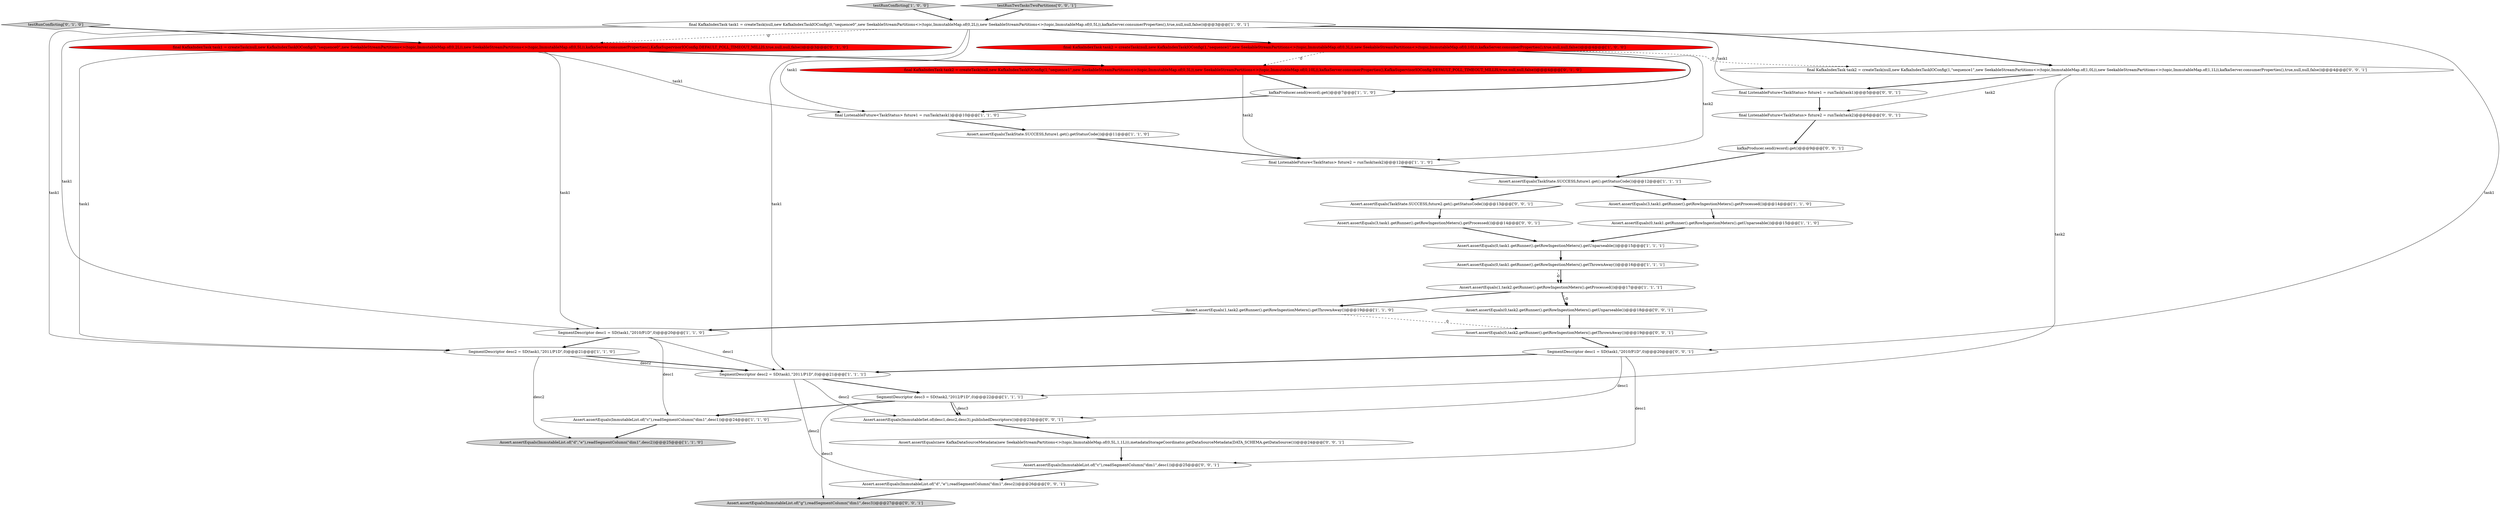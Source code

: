 digraph {
19 [style = filled, label = "final KafkaIndexTask task2 = createTask(null,new KafkaIndexTaskIOConfig(1,\"sequence1\",new SeekableStreamPartitions<>(topic,ImmutableMap.of(0,3L)),new SeekableStreamPartitions<>(topic,ImmutableMap.of(0,10L)),kafkaServer.consumerProperties(),true,null,null,false))@@@4@@@['1', '0', '0']", fillcolor = red, shape = ellipse image = "AAA1AAABBB1BBB"];
37 [style = filled, label = "Assert.assertEquals(ImmutableList.of(\"c\"),readSegmentColumn(\"dim1\",desc1))@@@25@@@['0', '0', '1']", fillcolor = white, shape = ellipse image = "AAA0AAABBB3BBB"];
0 [style = filled, label = "SegmentDescriptor desc1 = SD(task1,\"2010/P1D\",0)@@@20@@@['1', '1', '0']", fillcolor = white, shape = ellipse image = "AAA0AAABBB1BBB"];
28 [style = filled, label = "final KafkaIndexTask task2 = createTask(null,new KafkaIndexTaskIOConfig(1,\"sequence1\",new SeekableStreamPartitions<>(topic,ImmutableMap.of(1,0L)),new SeekableStreamPartitions<>(topic,ImmutableMap.of(1,1L)),kafkaServer.consumerProperties(),true,null,null,false))@@@4@@@['0', '0', '1']", fillcolor = white, shape = ellipse image = "AAA0AAABBB3BBB"];
16 [style = filled, label = "SegmentDescriptor desc2 = SD(task1,\"2011/P1D\",0)@@@21@@@['1', '1', '1']", fillcolor = white, shape = ellipse image = "AAA0AAABBB1BBB"];
34 [style = filled, label = "kafkaProducer.send(record).get()@@@9@@@['0', '0', '1']", fillcolor = white, shape = ellipse image = "AAA0AAABBB3BBB"];
32 [style = filled, label = "final ListenableFuture<TaskStatus> future1 = runTask(task1)@@@5@@@['0', '0', '1']", fillcolor = white, shape = ellipse image = "AAA0AAABBB3BBB"];
3 [style = filled, label = "SegmentDescriptor desc3 = SD(task2,\"2012/P1D\",0)@@@22@@@['1', '1', '1']", fillcolor = white, shape = ellipse image = "AAA0AAABBB1BBB"];
2 [style = filled, label = "Assert.assertEquals(0,task1.getRunner().getRowIngestionMeters().getUnparseable())@@@15@@@['1', '1', '0']", fillcolor = white, shape = ellipse image = "AAA0AAABBB1BBB"];
23 [style = filled, label = "Assert.assertEquals(ImmutableList.of(\"d\",\"e\"),readSegmentColumn(\"dim1\",desc2))@@@26@@@['0', '0', '1']", fillcolor = white, shape = ellipse image = "AAA0AAABBB3BBB"];
17 [style = filled, label = "final KafkaIndexTask task1 = createTask(null,new KafkaIndexTaskIOConfig(0,\"sequence0\",new SeekableStreamPartitions<>(topic,ImmutableMap.of(0,2L)),new SeekableStreamPartitions<>(topic,ImmutableMap.of(0,5L)),kafkaServer.consumerProperties(),true,null,null,false))@@@3@@@['1', '0', '1']", fillcolor = white, shape = ellipse image = "AAA0AAABBB1BBB"];
7 [style = filled, label = "Assert.assertEquals(3,task1.getRunner().getRowIngestionMeters().getProcessed())@@@14@@@['1', '1', '0']", fillcolor = white, shape = ellipse image = "AAA0AAABBB1BBB"];
9 [style = filled, label = "final ListenableFuture<TaskStatus> future1 = runTask(task1)@@@10@@@['1', '1', '0']", fillcolor = white, shape = ellipse image = "AAA0AAABBB1BBB"];
36 [style = filled, label = "SegmentDescriptor desc1 = SD(task1,\"2010/P1D\",0)@@@20@@@['0', '0', '1']", fillcolor = white, shape = ellipse image = "AAA0AAABBB3BBB"];
11 [style = filled, label = "testRunConflicting['1', '0', '0']", fillcolor = lightgray, shape = diamond image = "AAA0AAABBB1BBB"];
29 [style = filled, label = "Assert.assertEquals(TaskState.SUCCESS,future2.get().getStatusCode())@@@13@@@['0', '0', '1']", fillcolor = white, shape = ellipse image = "AAA0AAABBB3BBB"];
31 [style = filled, label = "Assert.assertEquals(new KafkaDataSourceMetadata(new SeekableStreamPartitions<>(topic,ImmutableMap.of(0,5L,1,1L))),metadataStorageCoordinator.getDataSourceMetadata(DATA_SCHEMA.getDataSource()))@@@24@@@['0', '0', '1']", fillcolor = white, shape = ellipse image = "AAA0AAABBB3BBB"];
21 [style = filled, label = "final KafkaIndexTask task1 = createTask(null,new KafkaIndexTaskIOConfig(0,\"sequence0\",new SeekableStreamPartitions<>(topic,ImmutableMap.of(0,2L)),new SeekableStreamPartitions<>(topic,ImmutableMap.of(0,5L)),kafkaServer.consumerProperties(),KafkaSupervisorIOConfig.DEFAULT_POLL_TIMEOUT_MILLIS,true,null,null,false))@@@3@@@['0', '1', '0']", fillcolor = red, shape = ellipse image = "AAA1AAABBB2BBB"];
10 [style = filled, label = "Assert.assertEquals(ImmutableList.of(\"c\"),readSegmentColumn(\"dim1\",desc1))@@@24@@@['1', '1', '0']", fillcolor = white, shape = ellipse image = "AAA0AAABBB1BBB"];
12 [style = filled, label = "Assert.assertEquals(1,task2.getRunner().getRowIngestionMeters().getThrownAway())@@@19@@@['1', '1', '0']", fillcolor = white, shape = ellipse image = "AAA0AAABBB1BBB"];
4 [style = filled, label = "Assert.assertEquals(0,task1.getRunner().getRowIngestionMeters().getUnparseable())@@@15@@@['1', '1', '1']", fillcolor = white, shape = ellipse image = "AAA0AAABBB1BBB"];
20 [style = filled, label = "final KafkaIndexTask task2 = createTask(null,new KafkaIndexTaskIOConfig(1,\"sequence1\",new SeekableStreamPartitions<>(topic,ImmutableMap.of(0,3L)),new SeekableStreamPartitions<>(topic,ImmutableMap.of(0,10L)),kafkaServer.consumerProperties(),KafkaSupervisorIOConfig.DEFAULT_POLL_TIMEOUT_MILLIS,true,null,null,false))@@@4@@@['0', '1', '0']", fillcolor = red, shape = ellipse image = "AAA1AAABBB2BBB"];
30 [style = filled, label = "Assert.assertEquals(ImmutableSet.of(desc1,desc2,desc3),publishedDescriptors())@@@23@@@['0', '0', '1']", fillcolor = white, shape = ellipse image = "AAA0AAABBB3BBB"];
6 [style = filled, label = "Assert.assertEquals(TaskState.SUCCESS,future1.get().getStatusCode())@@@12@@@['1', '1', '1']", fillcolor = white, shape = ellipse image = "AAA0AAABBB1BBB"];
27 [style = filled, label = "Assert.assertEquals(3,task1.getRunner().getRowIngestionMeters().getProcessed())@@@14@@@['0', '0', '1']", fillcolor = white, shape = ellipse image = "AAA0AAABBB3BBB"];
5 [style = filled, label = "Assert.assertEquals(ImmutableList.of(\"d\",\"e\"),readSegmentColumn(\"dim1\",desc2))@@@25@@@['1', '1', '0']", fillcolor = lightgray, shape = ellipse image = "AAA0AAABBB1BBB"];
14 [style = filled, label = "kafkaProducer.send(record).get()@@@7@@@['1', '1', '0']", fillcolor = white, shape = ellipse image = "AAA0AAABBB1BBB"];
33 [style = filled, label = "testRunTwoTasksTwoPartitions['0', '0', '1']", fillcolor = lightgray, shape = diamond image = "AAA0AAABBB3BBB"];
8 [style = filled, label = "Assert.assertEquals(0,task1.getRunner().getRowIngestionMeters().getThrownAway())@@@16@@@['1', '1', '1']", fillcolor = white, shape = ellipse image = "AAA0AAABBB1BBB"];
25 [style = filled, label = "final ListenableFuture<TaskStatus> future2 = runTask(task2)@@@6@@@['0', '0', '1']", fillcolor = white, shape = ellipse image = "AAA0AAABBB3BBB"];
1 [style = filled, label = "SegmentDescriptor desc2 = SD(task1,\"2011/P1D\",0)@@@21@@@['1', '1', '0']", fillcolor = white, shape = ellipse image = "AAA0AAABBB1BBB"];
26 [style = filled, label = "Assert.assertEquals(ImmutableList.of(\"g\"),readSegmentColumn(\"dim1\",desc3))@@@27@@@['0', '0', '1']", fillcolor = lightgray, shape = ellipse image = "AAA0AAABBB3BBB"];
22 [style = filled, label = "testRunConflicting['0', '1', '0']", fillcolor = lightgray, shape = diamond image = "AAA0AAABBB2BBB"];
13 [style = filled, label = "Assert.assertEquals(TaskState.SUCCESS,future1.get().getStatusCode())@@@11@@@['1', '1', '0']", fillcolor = white, shape = ellipse image = "AAA0AAABBB1BBB"];
24 [style = filled, label = "Assert.assertEquals(0,task2.getRunner().getRowIngestionMeters().getThrownAway())@@@19@@@['0', '0', '1']", fillcolor = white, shape = ellipse image = "AAA0AAABBB3BBB"];
15 [style = filled, label = "final ListenableFuture<TaskStatus> future2 = runTask(task2)@@@12@@@['1', '1', '0']", fillcolor = white, shape = ellipse image = "AAA0AAABBB1BBB"];
18 [style = filled, label = "Assert.assertEquals(1,task2.getRunner().getRowIngestionMeters().getProcessed())@@@17@@@['1', '1', '1']", fillcolor = white, shape = ellipse image = "AAA0AAABBB1BBB"];
35 [style = filled, label = "Assert.assertEquals(0,task2.getRunner().getRowIngestionMeters().getUnparseable())@@@18@@@['0', '0', '1']", fillcolor = white, shape = ellipse image = "AAA0AAABBB3BBB"];
16->3 [style = bold, label=""];
28->3 [style = solid, label="task2"];
31->37 [style = bold, label=""];
21->1 [style = solid, label="task1"];
25->34 [style = bold, label=""];
16->23 [style = solid, label="desc2"];
8->18 [style = bold, label=""];
19->20 [style = dashed, label="0"];
17->0 [style = solid, label="task1"];
23->26 [style = bold, label=""];
18->12 [style = bold, label=""];
22->21 [style = bold, label=""];
21->0 [style = solid, label="task1"];
36->30 [style = solid, label="desc1"];
15->6 [style = bold, label=""];
20->14 [style = bold, label=""];
19->15 [style = solid, label="task2"];
3->30 [style = solid, label="desc3"];
21->9 [style = solid, label="task1"];
17->9 [style = solid, label="task1"];
37->23 [style = bold, label=""];
17->21 [style = dashed, label="0"];
2->4 [style = bold, label=""];
12->0 [style = bold, label=""];
17->36 [style = solid, label="task1"];
17->19 [style = bold, label=""];
18->35 [style = dashed, label="0"];
6->29 [style = bold, label=""];
35->24 [style = bold, label=""];
28->32 [style = bold, label=""];
3->10 [style = bold, label=""];
29->27 [style = bold, label=""];
27->4 [style = bold, label=""];
24->36 [style = bold, label=""];
17->28 [style = bold, label=""];
28->25 [style = solid, label="task2"];
0->16 [style = solid, label="desc1"];
21->20 [style = bold, label=""];
19->14 [style = bold, label=""];
10->5 [style = bold, label=""];
17->16 [style = solid, label="task1"];
17->1 [style = solid, label="task1"];
3->26 [style = solid, label="desc3"];
0->10 [style = solid, label="desc1"];
1->16 [style = bold, label=""];
7->2 [style = bold, label=""];
0->1 [style = bold, label=""];
30->31 [style = bold, label=""];
12->24 [style = dashed, label="0"];
34->6 [style = bold, label=""];
36->37 [style = solid, label="desc1"];
32->25 [style = bold, label=""];
18->35 [style = bold, label=""];
36->16 [style = bold, label=""];
4->8 [style = bold, label=""];
11->17 [style = bold, label=""];
14->9 [style = bold, label=""];
20->15 [style = solid, label="task2"];
16->30 [style = solid, label="desc2"];
8->18 [style = dashed, label="0"];
13->15 [style = bold, label=""];
1->5 [style = solid, label="desc2"];
6->7 [style = bold, label=""];
1->16 [style = solid, label="desc2"];
3->30 [style = bold, label=""];
17->32 [style = solid, label="task1"];
19->28 [style = dashed, label="0"];
33->17 [style = bold, label=""];
9->13 [style = bold, label=""];
}
